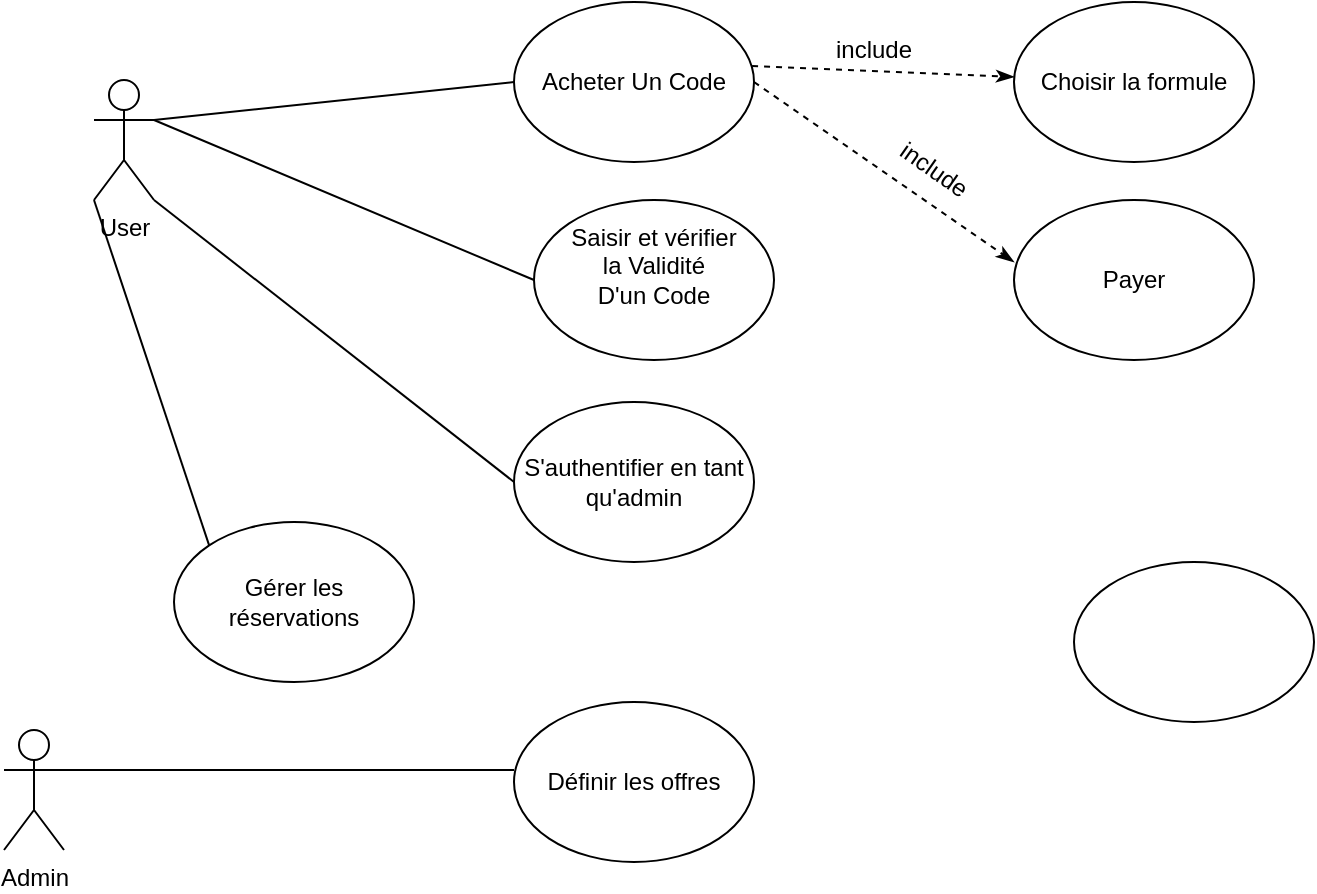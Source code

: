<mxfile version="20.4.0" type="github">
  <diagram id="S-alI5P5jRZVqD6Lum6Q" name="Page-1">
    <mxGraphModel dx="1038" dy="495" grid="1" gridSize="10" guides="1" tooltips="1" connect="1" arrows="1" fold="1" page="1" pageScale="1" pageWidth="827" pageHeight="1169" math="0" shadow="0">
      <root>
        <mxCell id="0" />
        <mxCell id="1" parent="0" />
        <mxCell id="GgDHPttUwfQujWBgTErz-19" value="User" style="shape=umlActor;verticalLabelPosition=bottom;verticalAlign=top;html=1;outlineConnect=0;" parent="1" vertex="1">
          <mxGeometry x="60" y="59" width="30" height="60" as="geometry" />
        </mxCell>
        <mxCell id="GgDHPttUwfQujWBgTErz-26" value="S&#39;authentifier en tant qu&#39;admin" style="ellipse;whiteSpace=wrap;html=1;" parent="1" vertex="1">
          <mxGeometry x="270" y="220" width="120" height="80" as="geometry" />
        </mxCell>
        <mxCell id="GgDHPttUwfQujWBgTErz-35" value="" style="endArrow=none;html=1;rounded=0;exitX=1;exitY=1;exitDx=0;exitDy=0;exitPerimeter=0;entryX=0;entryY=0.5;entryDx=0;entryDy=0;" parent="1" source="GgDHPttUwfQujWBgTErz-19" target="GgDHPttUwfQujWBgTErz-26" edge="1">
          <mxGeometry width="50" height="50" relative="1" as="geometry">
            <mxPoint x="90" y="280" as="sourcePoint" />
            <mxPoint x="170" y="260" as="targetPoint" />
          </mxGeometry>
        </mxCell>
        <mxCell id="GgDHPttUwfQujWBgTErz-36" value="Acheter Un Code" style="ellipse;whiteSpace=wrap;html=1;" parent="1" vertex="1">
          <mxGeometry x="270" y="20" width="120" height="80" as="geometry" />
        </mxCell>
        <mxCell id="GgDHPttUwfQujWBgTErz-37" value="" style="endArrow=none;html=1;rounded=0;entryX=0;entryY=0.5;entryDx=0;entryDy=0;exitX=1;exitY=0.333;exitDx=0;exitDy=0;exitPerimeter=0;" parent="1" source="GgDHPttUwfQujWBgTErz-19" target="GgDHPttUwfQujWBgTErz-36" edge="1">
          <mxGeometry width="50" height="50" relative="1" as="geometry">
            <mxPoint x="90" y="130" as="sourcePoint" />
            <mxPoint x="140" y="80" as="targetPoint" />
          </mxGeometry>
        </mxCell>
        <mxCell id="GgDHPttUwfQujWBgTErz-41" value="Saisir et vérifier &lt;br&gt;&lt;div&gt;la Validité &lt;br&gt;&lt;/div&gt;&lt;div&gt;D&#39;un Code&lt;/div&gt;&lt;div&gt;&lt;br&gt;&lt;/div&gt;" style="ellipse;whiteSpace=wrap;html=1;" parent="1" vertex="1">
          <mxGeometry x="280" y="119" width="120" height="80" as="geometry" />
        </mxCell>
        <mxCell id="GgDHPttUwfQujWBgTErz-42" value="" style="endArrow=none;html=1;rounded=0;exitX=1;exitY=0.333;exitDx=0;exitDy=0;exitPerimeter=0;entryX=0;entryY=0.5;entryDx=0;entryDy=0;" parent="1" source="GgDHPttUwfQujWBgTErz-19" target="GgDHPttUwfQujWBgTErz-41" edge="1">
          <mxGeometry width="50" height="50" relative="1" as="geometry">
            <mxPoint x="100" y="170" as="sourcePoint" />
            <mxPoint x="150" y="120" as="targetPoint" />
          </mxGeometry>
        </mxCell>
        <mxCell id="JA6PF8SNbRtc8Y-RjLcM-4" value="Admin" style="shape=umlActor;verticalLabelPosition=bottom;verticalAlign=top;html=1;outlineConnect=0;" vertex="1" parent="1">
          <mxGeometry x="15" y="384" width="30" height="60" as="geometry" />
        </mxCell>
        <mxCell id="JA6PF8SNbRtc8Y-RjLcM-5" value="Définir les offres" style="ellipse;whiteSpace=wrap;html=1;" vertex="1" parent="1">
          <mxGeometry x="270" y="370" width="120" height="80" as="geometry" />
        </mxCell>
        <mxCell id="JA6PF8SNbRtc8Y-RjLcM-6" value="" style="endArrow=none;html=1;rounded=0;entryX=0;entryY=0.5;entryDx=0;entryDy=0;endFill=0;" edge="1" parent="1">
          <mxGeometry width="50" height="50" relative="1" as="geometry">
            <mxPoint x="45" y="404" as="sourcePoint" />
            <mxPoint x="270" y="404" as="targetPoint" />
            <Array as="points" />
          </mxGeometry>
        </mxCell>
        <mxCell id="JA6PF8SNbRtc8Y-RjLcM-11" value="Choisir la formule" style="ellipse;whiteSpace=wrap;html=1;" vertex="1" parent="1">
          <mxGeometry x="520" y="20" width="120" height="80" as="geometry" />
        </mxCell>
        <mxCell id="JA6PF8SNbRtc8Y-RjLcM-12" value="Payer" style="ellipse;whiteSpace=wrap;html=1;" vertex="1" parent="1">
          <mxGeometry x="520" y="119" width="120" height="80" as="geometry" />
        </mxCell>
        <mxCell id="JA6PF8SNbRtc8Y-RjLcM-14" value="" style="endArrow=classicThin;html=1;rounded=0;exitX=1;exitY=0.5;exitDx=0;exitDy=0;entryX=0;entryY=0.388;entryDx=0;entryDy=0;entryPerimeter=0;dashed=1;endFill=1;" edge="1" parent="1" source="GgDHPttUwfQujWBgTErz-36" target="JA6PF8SNbRtc8Y-RjLcM-12">
          <mxGeometry width="50" height="50" relative="1" as="geometry">
            <mxPoint x="390" y="280" as="sourcePoint" />
            <mxPoint x="440" y="230" as="targetPoint" />
          </mxGeometry>
        </mxCell>
        <mxCell id="JA6PF8SNbRtc8Y-RjLcM-15" value="" style="endArrow=classicThin;html=1;rounded=0;exitX=0.992;exitY=0.4;exitDx=0;exitDy=0;exitPerimeter=0;dashed=1;startArrow=none;startFill=0;endFill=1;" edge="1" parent="1" source="GgDHPttUwfQujWBgTErz-36" target="JA6PF8SNbRtc8Y-RjLcM-11">
          <mxGeometry width="50" height="50" relative="1" as="geometry">
            <mxPoint x="390" y="280" as="sourcePoint" />
            <mxPoint x="440" y="230" as="targetPoint" />
          </mxGeometry>
        </mxCell>
        <mxCell id="JA6PF8SNbRtc8Y-RjLcM-16" value="include" style="text;html=1;strokeColor=none;fillColor=none;align=center;verticalAlign=middle;whiteSpace=wrap;rounded=0;" vertex="1" parent="1">
          <mxGeometry x="420" y="29" width="60" height="30" as="geometry" />
        </mxCell>
        <mxCell id="JA6PF8SNbRtc8Y-RjLcM-17" value="include" style="text;html=1;strokeColor=none;fillColor=none;align=center;verticalAlign=middle;whiteSpace=wrap;rounded=0;rotation=35;" vertex="1" parent="1">
          <mxGeometry x="450" y="89" width="60" height="30" as="geometry" />
        </mxCell>
        <mxCell id="JA6PF8SNbRtc8Y-RjLcM-19" value="" style="ellipse;whiteSpace=wrap;html=1;" vertex="1" parent="1">
          <mxGeometry x="550" y="300" width="120" height="80" as="geometry" />
        </mxCell>
        <mxCell id="JA6PF8SNbRtc8Y-RjLcM-20" value="Gérer les réservations" style="ellipse;whiteSpace=wrap;html=1;" vertex="1" parent="1">
          <mxGeometry x="100" y="280" width="120" height="80" as="geometry" />
        </mxCell>
        <mxCell id="JA6PF8SNbRtc8Y-RjLcM-21" value="" style="endArrow=none;html=1;rounded=0;entryX=0;entryY=0;entryDx=0;entryDy=0;exitX=0;exitY=1;exitDx=0;exitDy=0;exitPerimeter=0;" edge="1" parent="1" source="GgDHPttUwfQujWBgTErz-19" target="JA6PF8SNbRtc8Y-RjLcM-20">
          <mxGeometry width="50" height="50" relative="1" as="geometry">
            <mxPoint x="60" y="130" as="sourcePoint" />
            <mxPoint x="440" y="230" as="targetPoint" />
          </mxGeometry>
        </mxCell>
      </root>
    </mxGraphModel>
  </diagram>
</mxfile>
